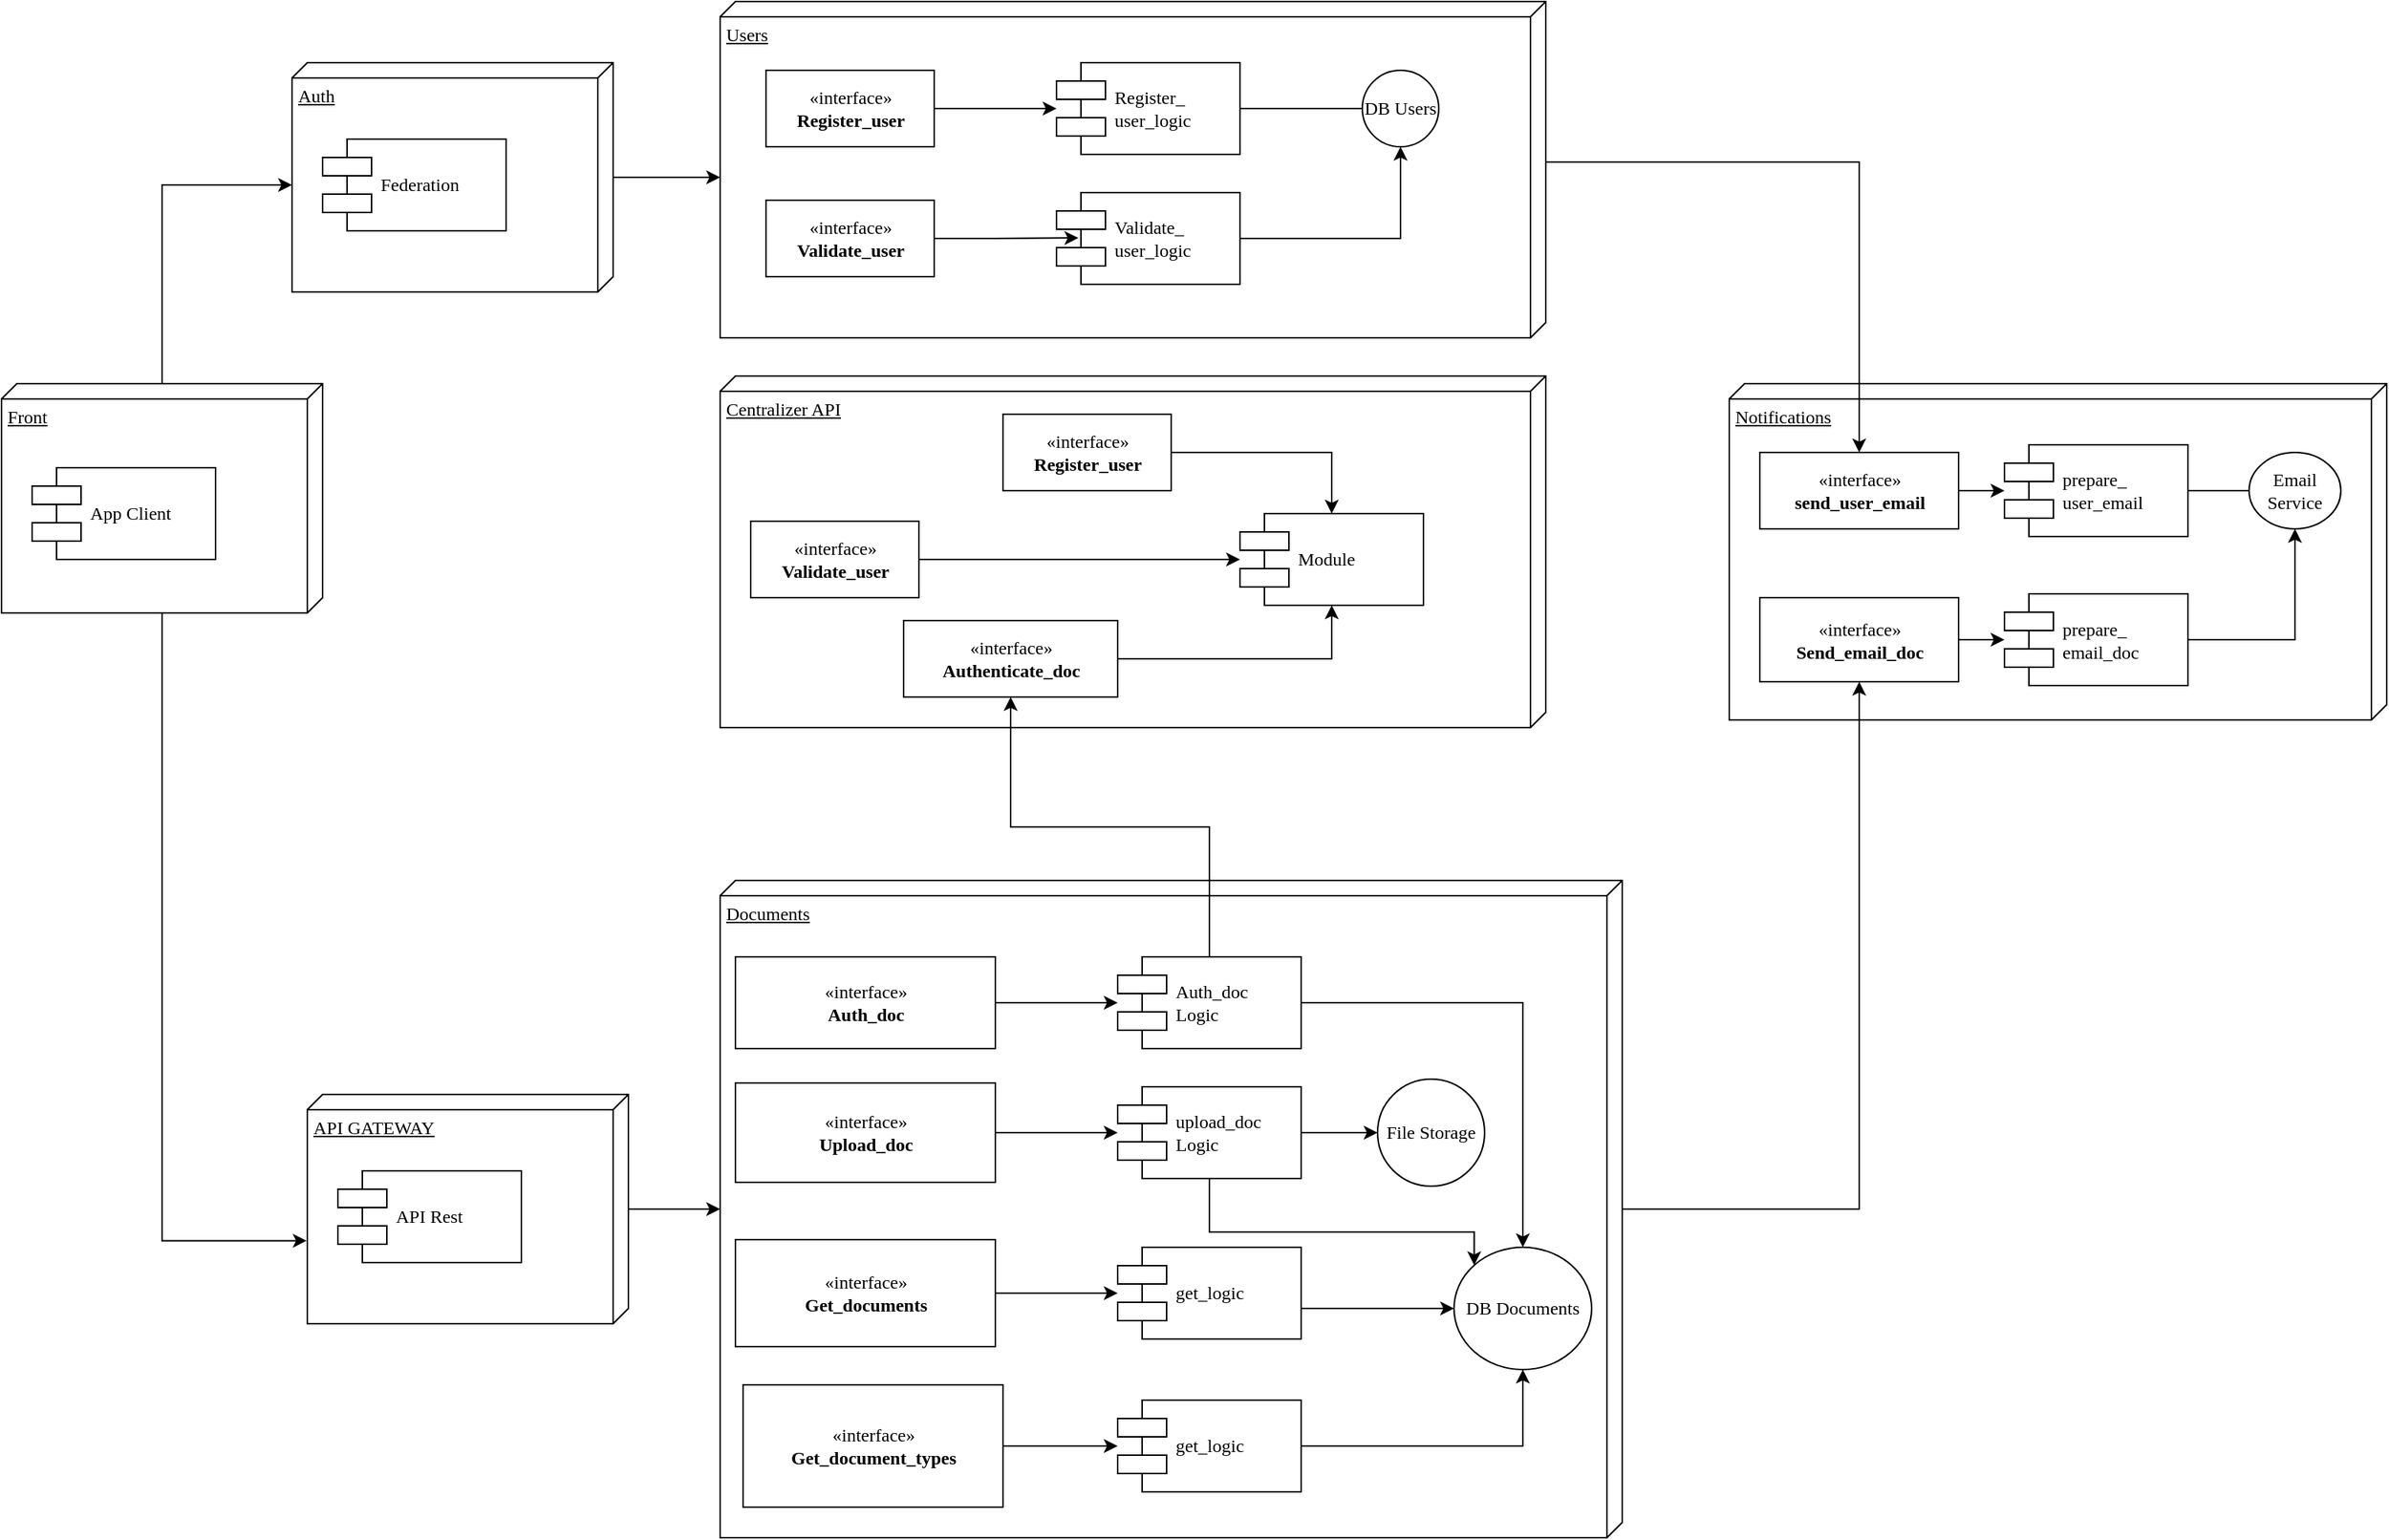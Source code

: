 <mxfile version="17.2.2" type="device"><diagram name="Page-1" id="5f0bae14-7c28-e335-631c-24af17079c00"><mxGraphModel dx="2982" dy="1293" grid="1" gridSize="10" guides="1" tooltips="1" connect="1" arrows="1" fold="1" page="1" pageScale="1" pageWidth="1100" pageHeight="850" background="none" math="0" shadow="0"><root><mxCell id="0"/><mxCell id="1" parent="0"/><mxCell id="n0usOVYeCTF8JtgXNbDT-17" style="edgeStyle=orthogonalEdgeStyle;rounded=0;orthogonalLoop=1;jettySize=auto;html=1;entryX=0;entryY=0;entryDx=80;entryDy=210;entryPerimeter=0;" edge="1" parent="1" source="aVWZSaE2pvLWS1vkNrrd-1" target="aVWZSaE2pvLWS1vkNrrd-3"><mxGeometry relative="1" as="geometry"/></mxCell><mxCell id="n0usOVYeCTF8JtgXNbDT-18" style="edgeStyle=orthogonalEdgeStyle;rounded=0;orthogonalLoop=1;jettySize=auto;html=1;entryX=0.638;entryY=1.002;entryDx=0;entryDy=0;entryPerimeter=0;" edge="1" parent="1" source="aVWZSaE2pvLWS1vkNrrd-1" target="aVWZSaE2pvLWS1vkNrrd-34"><mxGeometry relative="1" as="geometry"/></mxCell><mxCell id="aVWZSaE2pvLWS1vkNrrd-1" value="Front" style="verticalAlign=top;align=left;spacingTop=8;spacingLeft=2;spacingRight=12;shape=cube;size=10;direction=south;fontStyle=4;html=1;rounded=0;shadow=0;comic=0;labelBackgroundColor=none;strokeWidth=1;fontFamily=Verdana;fontSize=12" parent="1" vertex="1"><mxGeometry x="160" y="285" width="210" height="150" as="geometry"/></mxCell><mxCell id="aVWZSaE2pvLWS1vkNrrd-2" value="App Client" style="shape=component;align=left;spacingLeft=36;rounded=0;shadow=0;comic=0;labelBackgroundColor=none;strokeWidth=1;fontFamily=Verdana;fontSize=12;html=1;" parent="1" vertex="1"><mxGeometry x="180" y="340" width="120" height="60" as="geometry"/></mxCell><mxCell id="n0usOVYeCTF8JtgXNbDT-20" style="edgeStyle=orthogonalEdgeStyle;rounded=0;orthogonalLoop=1;jettySize=auto;html=1;entryX=0;entryY=0;entryDx=115;entryDy=540;entryPerimeter=0;" edge="1" parent="1" source="aVWZSaE2pvLWS1vkNrrd-3" target="aVWZSaE2pvLWS1vkNrrd-5"><mxGeometry relative="1" as="geometry"/></mxCell><mxCell id="aVWZSaE2pvLWS1vkNrrd-3" value="Auth" style="verticalAlign=top;align=left;spacingTop=8;spacingLeft=2;spacingRight=12;shape=cube;size=10;direction=south;fontStyle=4;html=1;rounded=0;shadow=0;comic=0;labelBackgroundColor=none;strokeWidth=1;fontFamily=Verdana;fontSize=12" parent="1" vertex="1"><mxGeometry x="350" y="75" width="210" height="150" as="geometry"/></mxCell><mxCell id="aVWZSaE2pvLWS1vkNrrd-4" value="Federation" style="shape=component;align=left;spacingLeft=36;rounded=0;shadow=0;comic=0;labelBackgroundColor=none;strokeWidth=1;fontFamily=Verdana;fontSize=12;html=1;" parent="1" vertex="1"><mxGeometry x="370" y="125" width="120" height="60" as="geometry"/></mxCell><mxCell id="aVWZSaE2pvLWS1vkNrrd-5" value="Users" style="verticalAlign=top;align=left;spacingTop=8;spacingLeft=2;spacingRight=12;shape=cube;size=10;direction=south;fontStyle=4;html=1;rounded=0;shadow=0;comic=0;labelBackgroundColor=none;strokeWidth=1;fontFamily=Verdana;fontSize=12" parent="1" vertex="1"><mxGeometry x="630" y="35" width="540" height="220" as="geometry"/></mxCell><mxCell id="aVWZSaE2pvLWS1vkNrrd-15" style="edgeStyle=orthogonalEdgeStyle;rounded=0;orthogonalLoop=1;jettySize=auto;html=1;" parent="1" source="aVWZSaE2pvLWS1vkNrrd-6" target="aVWZSaE2pvLWS1vkNrrd-7" edge="1"><mxGeometry relative="1" as="geometry"/></mxCell><mxCell id="aVWZSaE2pvLWS1vkNrrd-6" value="«interface»&lt;br&gt;&lt;b&gt;Register_user&lt;/b&gt;" style="html=1;rounded=0;shadow=0;comic=0;labelBackgroundColor=none;strokeWidth=1;fontFamily=Verdana;fontSize=12;align=center;" parent="1" vertex="1"><mxGeometry x="660" y="80" width="110" height="50" as="geometry"/></mxCell><mxCell id="aVWZSaE2pvLWS1vkNrrd-7" value="Register_&lt;br&gt;user_logic" style="shape=component;align=left;spacingLeft=36;rounded=0;shadow=0;comic=0;labelBackgroundColor=none;strokeWidth=1;fontFamily=Verdana;fontSize=12;html=1;" parent="1" vertex="1"><mxGeometry x="850" y="75" width="120" height="60" as="geometry"/></mxCell><mxCell id="aVWZSaE2pvLWS1vkNrrd-8" value="DB Users" style="ellipse;whiteSpace=wrap;html=1;rounded=0;shadow=0;comic=0;labelBackgroundColor=none;strokeWidth=1;fontFamily=Verdana;fontSize=12;align=center;" parent="1" vertex="1"><mxGeometry x="1050" y="80" width="50" height="50" as="geometry"/></mxCell><mxCell id="aVWZSaE2pvLWS1vkNrrd-9" style="edgeStyle=elbowEdgeStyle;rounded=0;html=1;labelBackgroundColor=none;startArrow=none;startFill=0;startSize=8;endArrow=none;endFill=0;endSize=16;fontFamily=Verdana;fontSize=12;" parent="1" source="aVWZSaE2pvLWS1vkNrrd-8" target="aVWZSaE2pvLWS1vkNrrd-7" edge="1"><mxGeometry relative="1" as="geometry"/></mxCell><mxCell id="n0usOVYeCTF8JtgXNbDT-14" style="edgeStyle=orthogonalEdgeStyle;rounded=0;orthogonalLoop=1;jettySize=auto;html=1;entryX=0.119;entryY=0.494;entryDx=0;entryDy=0;entryPerimeter=0;" edge="1" parent="1" source="aVWZSaE2pvLWS1vkNrrd-13" target="n0usOVYeCTF8JtgXNbDT-13"><mxGeometry relative="1" as="geometry"/></mxCell><mxCell id="aVWZSaE2pvLWS1vkNrrd-13" value="«interface»&lt;br&gt;&lt;b&gt;Validate_user&lt;/b&gt;" style="html=1;rounded=0;shadow=0;comic=0;labelBackgroundColor=none;strokeWidth=1;fontFamily=Verdana;fontSize=12;align=center;" parent="1" vertex="1"><mxGeometry x="660" y="165" width="110" height="50" as="geometry"/></mxCell><mxCell id="aVWZSaE2pvLWS1vkNrrd-16" value="Centralizer API" style="verticalAlign=top;align=left;spacingTop=8;spacingLeft=2;spacingRight=12;shape=cube;size=10;direction=south;fontStyle=4;html=1;rounded=0;shadow=0;comic=0;labelBackgroundColor=none;strokeWidth=1;fontFamily=Verdana;fontSize=12" parent="1" vertex="1"><mxGeometry x="630" y="280" width="540" height="230" as="geometry"/></mxCell><mxCell id="aVWZSaE2pvLWS1vkNrrd-17" style="edgeStyle=orthogonalEdgeStyle;rounded=0;orthogonalLoop=1;jettySize=auto;html=1;" parent="1" source="aVWZSaE2pvLWS1vkNrrd-18" target="aVWZSaE2pvLWS1vkNrrd-19" edge="1"><mxGeometry relative="1" as="geometry"/></mxCell><mxCell id="aVWZSaE2pvLWS1vkNrrd-18" value="«interface»&lt;br&gt;&lt;b&gt;Register_user&lt;/b&gt;" style="html=1;rounded=0;shadow=0;comic=0;labelBackgroundColor=none;strokeWidth=1;fontFamily=Verdana;fontSize=12;align=center;" parent="1" vertex="1"><mxGeometry x="815" y="305" width="110" height="50" as="geometry"/></mxCell><mxCell id="aVWZSaE2pvLWS1vkNrrd-19" value="Module" style="shape=component;align=left;spacingLeft=36;rounded=0;shadow=0;comic=0;labelBackgroundColor=none;strokeWidth=1;fontFamily=Verdana;fontSize=12;html=1;" parent="1" vertex="1"><mxGeometry x="970" y="370" width="120" height="60" as="geometry"/></mxCell><mxCell id="aVWZSaE2pvLWS1vkNrrd-22" style="edgeStyle=orthogonalEdgeStyle;rounded=0;orthogonalLoop=1;jettySize=auto;html=1;" parent="1" source="aVWZSaE2pvLWS1vkNrrd-23" target="aVWZSaE2pvLWS1vkNrrd-19" edge="1"><mxGeometry relative="1" as="geometry"/></mxCell><mxCell id="aVWZSaE2pvLWS1vkNrrd-23" value="«interface»&lt;br&gt;&lt;b&gt;Validate_user&lt;/b&gt;" style="html=1;rounded=0;shadow=0;comic=0;labelBackgroundColor=none;strokeWidth=1;fontFamily=Verdana;fontSize=12;align=center;" parent="1" vertex="1"><mxGeometry x="650" y="375" width="110" height="50" as="geometry"/></mxCell><mxCell id="aVWZSaE2pvLWS1vkNrrd-25" style="edgeStyle=orthogonalEdgeStyle;rounded=0;orthogonalLoop=1;jettySize=auto;html=1;" parent="1" source="aVWZSaE2pvLWS1vkNrrd-24" target="aVWZSaE2pvLWS1vkNrrd-19" edge="1"><mxGeometry relative="1" as="geometry"/></mxCell><mxCell id="aVWZSaE2pvLWS1vkNrrd-24" value="«interface»&lt;br&gt;&lt;b&gt;Authenticate_doc&lt;/b&gt;" style="html=1;rounded=0;shadow=0;comic=0;labelBackgroundColor=none;strokeWidth=1;fontFamily=Verdana;fontSize=12;align=center;" parent="1" vertex="1"><mxGeometry x="750" y="440" width="140" height="50" as="geometry"/></mxCell><mxCell id="aVWZSaE2pvLWS1vkNrrd-26" value="Documents" style="verticalAlign=top;align=left;spacingTop=8;spacingLeft=2;spacingRight=12;shape=cube;size=10;direction=south;fontStyle=4;html=1;rounded=0;shadow=0;comic=0;labelBackgroundColor=none;strokeWidth=1;fontFamily=Verdana;fontSize=12" parent="1" vertex="1"><mxGeometry x="630" y="610" width="590" height="430" as="geometry"/></mxCell><mxCell id="aVWZSaE2pvLWS1vkNrrd-40" style="edgeStyle=orthogonalEdgeStyle;rounded=0;orthogonalLoop=1;jettySize=auto;html=1;" parent="1" source="aVWZSaE2pvLWS1vkNrrd-28" target="aVWZSaE2pvLWS1vkNrrd-29" edge="1"><mxGeometry relative="1" as="geometry"/></mxCell><mxCell id="aVWZSaE2pvLWS1vkNrrd-28" value="«interface»&lt;br&gt;&lt;b&gt;Auth_doc&lt;/b&gt;" style="html=1;rounded=0;shadow=0;comic=0;labelBackgroundColor=none;strokeWidth=1;fontFamily=Verdana;fontSize=12;align=center;" parent="1" vertex="1"><mxGeometry x="640" y="660" width="170" height="60" as="geometry"/></mxCell><mxCell id="aVWZSaE2pvLWS1vkNrrd-47" style="edgeStyle=orthogonalEdgeStyle;rounded=0;orthogonalLoop=1;jettySize=auto;html=1;" parent="1" source="aVWZSaE2pvLWS1vkNrrd-29" target="aVWZSaE2pvLWS1vkNrrd-30" edge="1"><mxGeometry relative="1" as="geometry"/></mxCell><mxCell id="aVWZSaE2pvLWS1vkNrrd-49" style="edgeStyle=orthogonalEdgeStyle;rounded=0;orthogonalLoop=1;jettySize=auto;html=1;" parent="1" source="aVWZSaE2pvLWS1vkNrrd-29" target="aVWZSaE2pvLWS1vkNrrd-24" edge="1"><mxGeometry relative="1" as="geometry"><mxPoint x="890" y="510" as="targetPoint"/></mxGeometry></mxCell><mxCell id="aVWZSaE2pvLWS1vkNrrd-29" value="Auth_doc&lt;br&gt;Logic" style="shape=component;align=left;spacingLeft=36;rounded=0;shadow=0;comic=0;labelBackgroundColor=none;strokeWidth=1;fontFamily=Verdana;fontSize=12;html=1;" parent="1" vertex="1"><mxGeometry x="890" y="660" width="120" height="60" as="geometry"/></mxCell><mxCell id="aVWZSaE2pvLWS1vkNrrd-30" value="DB Documents" style="ellipse;whiteSpace=wrap;html=1;rounded=0;shadow=0;comic=0;labelBackgroundColor=none;strokeWidth=1;fontFamily=Verdana;fontSize=12;align=center;" parent="1" vertex="1"><mxGeometry x="1110" y="850" width="90" height="80" as="geometry"/></mxCell><mxCell id="n0usOVYeCTF8JtgXNbDT-29" value="" style="edgeStyle=orthogonalEdgeStyle;rounded=0;orthogonalLoop=1;jettySize=auto;html=1;" edge="1" parent="1" source="aVWZSaE2pvLWS1vkNrrd-33" target="aVWZSaE2pvLWS1vkNrrd-39"><mxGeometry relative="1" as="geometry"/></mxCell><mxCell id="aVWZSaE2pvLWS1vkNrrd-33" value="«interface»&lt;br&gt;&lt;b&gt;Upload_doc&lt;/b&gt;" style="html=1;rounded=0;shadow=0;comic=0;labelBackgroundColor=none;strokeWidth=1;fontFamily=Verdana;fontSize=12;align=center;" parent="1" vertex="1"><mxGeometry x="640" y="742.5" width="170" height="65" as="geometry"/></mxCell><mxCell id="n0usOVYeCTF8JtgXNbDT-19" style="edgeStyle=orthogonalEdgeStyle;rounded=0;orthogonalLoop=1;jettySize=auto;html=1;" edge="1" parent="1" source="aVWZSaE2pvLWS1vkNrrd-34" target="aVWZSaE2pvLWS1vkNrrd-26"><mxGeometry relative="1" as="geometry"/></mxCell><mxCell id="aVWZSaE2pvLWS1vkNrrd-34" value="API GATEWAY" style="verticalAlign=top;align=left;spacingTop=8;spacingLeft=2;spacingRight=12;shape=cube;size=10;direction=south;fontStyle=4;html=1;rounded=0;shadow=0;comic=0;labelBackgroundColor=none;strokeWidth=1;fontFamily=Verdana;fontSize=12" parent="1" vertex="1"><mxGeometry x="360" y="750" width="210" height="150" as="geometry"/></mxCell><mxCell id="aVWZSaE2pvLWS1vkNrrd-35" value="API Rest" style="shape=component;align=left;spacingLeft=36;rounded=0;shadow=0;comic=0;labelBackgroundColor=none;strokeWidth=1;fontFamily=Verdana;fontSize=12;html=1;" parent="1" vertex="1"><mxGeometry x="380" y="800" width="120" height="60" as="geometry"/></mxCell><mxCell id="n0usOVYeCTF8JtgXNbDT-28" value="" style="edgeStyle=orthogonalEdgeStyle;rounded=0;orthogonalLoop=1;jettySize=auto;html=1;" edge="1" parent="1" source="aVWZSaE2pvLWS1vkNrrd-36" target="aVWZSaE2pvLWS1vkNrrd-43"><mxGeometry relative="1" as="geometry"/></mxCell><mxCell id="aVWZSaE2pvLWS1vkNrrd-36" value="«interface»&lt;br&gt;&lt;b&gt;Get_documents&lt;/b&gt;" style="html=1;rounded=0;shadow=0;comic=0;labelBackgroundColor=none;strokeWidth=1;fontFamily=Verdana;fontSize=12;align=center;" parent="1" vertex="1"><mxGeometry x="640" y="845" width="170" height="70" as="geometry"/></mxCell><mxCell id="n0usOVYeCTF8JtgXNbDT-26" value="" style="edgeStyle=orthogonalEdgeStyle;rounded=0;orthogonalLoop=1;jettySize=auto;html=1;" edge="1" parent="1" source="aVWZSaE2pvLWS1vkNrrd-37" target="n0usOVYeCTF8JtgXNbDT-24"><mxGeometry relative="1" as="geometry"/></mxCell><mxCell id="aVWZSaE2pvLWS1vkNrrd-37" value="«interface»&lt;br&gt;&lt;b&gt;Get_document_types&lt;/b&gt;" style="html=1;rounded=0;shadow=0;comic=0;labelBackgroundColor=none;strokeWidth=1;fontFamily=Verdana;fontSize=12;align=center;" parent="1" vertex="1"><mxGeometry x="645" y="940" width="170" height="80" as="geometry"/></mxCell><mxCell id="aVWZSaE2pvLWS1vkNrrd-38" value="File Storage" style="ellipse;whiteSpace=wrap;html=1;rounded=0;shadow=0;comic=0;labelBackgroundColor=none;strokeWidth=1;fontFamily=Verdana;fontSize=12;align=center;" parent="1" vertex="1"><mxGeometry x="1060" y="740" width="70" height="70" as="geometry"/></mxCell><mxCell id="aVWZSaE2pvLWS1vkNrrd-42" style="edgeStyle=orthogonalEdgeStyle;rounded=0;orthogonalLoop=1;jettySize=auto;html=1;entryX=0;entryY=0.5;entryDx=0;entryDy=0;" parent="1" source="aVWZSaE2pvLWS1vkNrrd-39" target="aVWZSaE2pvLWS1vkNrrd-38" edge="1"><mxGeometry relative="1" as="geometry"/></mxCell><mxCell id="aVWZSaE2pvLWS1vkNrrd-48" style="edgeStyle=orthogonalEdgeStyle;rounded=0;orthogonalLoop=1;jettySize=auto;html=1;entryX=0;entryY=0;entryDx=0;entryDy=0;" parent="1" source="aVWZSaE2pvLWS1vkNrrd-39" target="aVWZSaE2pvLWS1vkNrrd-30" edge="1"><mxGeometry relative="1" as="geometry"><Array as="points"><mxPoint x="950" y="840"/><mxPoint x="1123" y="840"/></Array></mxGeometry></mxCell><mxCell id="aVWZSaE2pvLWS1vkNrrd-39" value="upload_doc&lt;br&gt;Logic" style="shape=component;align=left;spacingLeft=36;rounded=0;shadow=0;comic=0;labelBackgroundColor=none;strokeWidth=1;fontFamily=Verdana;fontSize=12;html=1;" parent="1" vertex="1"><mxGeometry x="890" y="745" width="120" height="60" as="geometry"/></mxCell><mxCell id="aVWZSaE2pvLWS1vkNrrd-44" style="edgeStyle=orthogonalEdgeStyle;rounded=0;orthogonalLoop=1;jettySize=auto;html=1;entryX=0;entryY=0.5;entryDx=0;entryDy=0;" parent="1" source="aVWZSaE2pvLWS1vkNrrd-43" target="aVWZSaE2pvLWS1vkNrrd-30" edge="1"><mxGeometry relative="1" as="geometry"><Array as="points"><mxPoint x="1040" y="890"/><mxPoint x="1040" y="890"/></Array></mxGeometry></mxCell><mxCell id="aVWZSaE2pvLWS1vkNrrd-43" value="get_logic" style="shape=component;align=left;spacingLeft=36;rounded=0;shadow=0;comic=0;labelBackgroundColor=none;strokeWidth=1;fontFamily=Verdana;fontSize=12;html=1;" parent="1" vertex="1"><mxGeometry x="890" y="850" width="120" height="60" as="geometry"/></mxCell><mxCell id="n0usOVYeCTF8JtgXNbDT-1" value="Notifications" style="verticalAlign=top;align=left;spacingTop=8;spacingLeft=2;spacingRight=12;shape=cube;size=10;direction=south;fontStyle=4;html=1;rounded=0;shadow=0;comic=0;labelBackgroundColor=none;strokeWidth=1;fontFamily=Verdana;fontSize=12" vertex="1" parent="1"><mxGeometry x="1290" y="285" width="430" height="220" as="geometry"/></mxCell><mxCell id="n0usOVYeCTF8JtgXNbDT-2" style="edgeStyle=orthogonalEdgeStyle;rounded=0;orthogonalLoop=1;jettySize=auto;html=1;" edge="1" parent="1" source="n0usOVYeCTF8JtgXNbDT-3" target="n0usOVYeCTF8JtgXNbDT-4"><mxGeometry relative="1" as="geometry"/></mxCell><mxCell id="n0usOVYeCTF8JtgXNbDT-3" value="«interface»&lt;br&gt;&lt;b&gt;send_user_email&lt;/b&gt;" style="html=1;rounded=0;shadow=0;comic=0;labelBackgroundColor=none;strokeWidth=1;fontFamily=Verdana;fontSize=12;align=center;" vertex="1" parent="1"><mxGeometry x="1310" y="330" width="130" height="50" as="geometry"/></mxCell><mxCell id="n0usOVYeCTF8JtgXNbDT-4" value="prepare_&lt;br&gt;user_email" style="shape=component;align=left;spacingLeft=36;rounded=0;shadow=0;comic=0;labelBackgroundColor=none;strokeWidth=1;fontFamily=Verdana;fontSize=12;html=1;" vertex="1" parent="1"><mxGeometry x="1470" y="325" width="120" height="60" as="geometry"/></mxCell><mxCell id="n0usOVYeCTF8JtgXNbDT-5" value="Email Service" style="ellipse;whiteSpace=wrap;html=1;rounded=0;shadow=0;comic=0;labelBackgroundColor=none;strokeWidth=1;fontFamily=Verdana;fontSize=12;align=center;" vertex="1" parent="1"><mxGeometry x="1630" y="330" width="60" height="50" as="geometry"/></mxCell><mxCell id="n0usOVYeCTF8JtgXNbDT-6" style="edgeStyle=elbowEdgeStyle;rounded=0;html=1;labelBackgroundColor=none;startArrow=none;startFill=0;startSize=8;endArrow=none;endFill=0;endSize=16;fontFamily=Verdana;fontSize=12;" edge="1" parent="1" source="n0usOVYeCTF8JtgXNbDT-5" target="n0usOVYeCTF8JtgXNbDT-4"><mxGeometry relative="1" as="geometry"/></mxCell><mxCell id="n0usOVYeCTF8JtgXNbDT-22" value="" style="edgeStyle=orthogonalEdgeStyle;rounded=0;orthogonalLoop=1;jettySize=auto;html=1;" edge="1" parent="1" source="n0usOVYeCTF8JtgXNbDT-8" target="n0usOVYeCTF8JtgXNbDT-21"><mxGeometry relative="1" as="geometry"/></mxCell><mxCell id="n0usOVYeCTF8JtgXNbDT-8" value="«interface»&lt;br&gt;&lt;b&gt;Send_email_doc&lt;/b&gt;" style="html=1;rounded=0;shadow=0;comic=0;labelBackgroundColor=none;strokeWidth=1;fontFamily=Verdana;fontSize=12;align=center;" vertex="1" parent="1"><mxGeometry x="1310" y="425" width="130" height="55" as="geometry"/></mxCell><mxCell id="n0usOVYeCTF8JtgXNbDT-16" style="edgeStyle=orthogonalEdgeStyle;rounded=0;orthogonalLoop=1;jettySize=auto;html=1;exitX=1;exitY=0.5;exitDx=0;exitDy=0;entryX=0.5;entryY=1;entryDx=0;entryDy=0;" edge="1" parent="1" source="n0usOVYeCTF8JtgXNbDT-13" target="aVWZSaE2pvLWS1vkNrrd-8"><mxGeometry relative="1" as="geometry"/></mxCell><mxCell id="n0usOVYeCTF8JtgXNbDT-13" value="Validate_&lt;br&gt;user_logic" style="shape=component;align=left;spacingLeft=36;rounded=0;shadow=0;comic=0;labelBackgroundColor=none;strokeWidth=1;fontFamily=Verdana;fontSize=12;html=1;" vertex="1" parent="1"><mxGeometry x="850" y="160" width="120" height="60" as="geometry"/></mxCell><mxCell id="n0usOVYeCTF8JtgXNbDT-23" style="edgeStyle=orthogonalEdgeStyle;rounded=0;orthogonalLoop=1;jettySize=auto;html=1;entryX=0.5;entryY=1;entryDx=0;entryDy=0;" edge="1" parent="1" source="n0usOVYeCTF8JtgXNbDT-21" target="n0usOVYeCTF8JtgXNbDT-5"><mxGeometry relative="1" as="geometry"/></mxCell><mxCell id="n0usOVYeCTF8JtgXNbDT-21" value="prepare_&lt;br&gt;email_doc" style="shape=component;align=left;spacingLeft=36;rounded=0;shadow=0;comic=0;labelBackgroundColor=none;strokeWidth=1;fontFamily=Verdana;fontSize=12;html=1;" vertex="1" parent="1"><mxGeometry x="1470" y="422.5" width="120" height="60" as="geometry"/></mxCell><mxCell id="n0usOVYeCTF8JtgXNbDT-12" style="edgeStyle=orthogonalEdgeStyle;rounded=0;orthogonalLoop=1;jettySize=auto;html=1;entryX=0.5;entryY=1;entryDx=0;entryDy=0;" edge="1" parent="1" source="aVWZSaE2pvLWS1vkNrrd-26" target="n0usOVYeCTF8JtgXNbDT-8"><mxGeometry relative="1" as="geometry"/></mxCell><mxCell id="n0usOVYeCTF8JtgXNbDT-11" style="edgeStyle=orthogonalEdgeStyle;rounded=0;orthogonalLoop=1;jettySize=auto;html=1;exitX=0;exitY=0;exitDx=105;exitDy=0;exitPerimeter=0;entryX=0.5;entryY=0;entryDx=0;entryDy=0;" edge="1" parent="1" source="aVWZSaE2pvLWS1vkNrrd-5" target="n0usOVYeCTF8JtgXNbDT-3"><mxGeometry relative="1" as="geometry"/></mxCell><mxCell id="n0usOVYeCTF8JtgXNbDT-27" style="edgeStyle=orthogonalEdgeStyle;rounded=0;orthogonalLoop=1;jettySize=auto;html=1;" edge="1" parent="1" source="n0usOVYeCTF8JtgXNbDT-24" target="aVWZSaE2pvLWS1vkNrrd-30"><mxGeometry relative="1" as="geometry"/></mxCell><mxCell id="n0usOVYeCTF8JtgXNbDT-24" value="get_logic" style="shape=component;align=left;spacingLeft=36;rounded=0;shadow=0;comic=0;labelBackgroundColor=none;strokeWidth=1;fontFamily=Verdana;fontSize=12;html=1;" vertex="1" parent="1"><mxGeometry x="890" y="950" width="120" height="60" as="geometry"/></mxCell></root></mxGraphModel></diagram></mxfile>